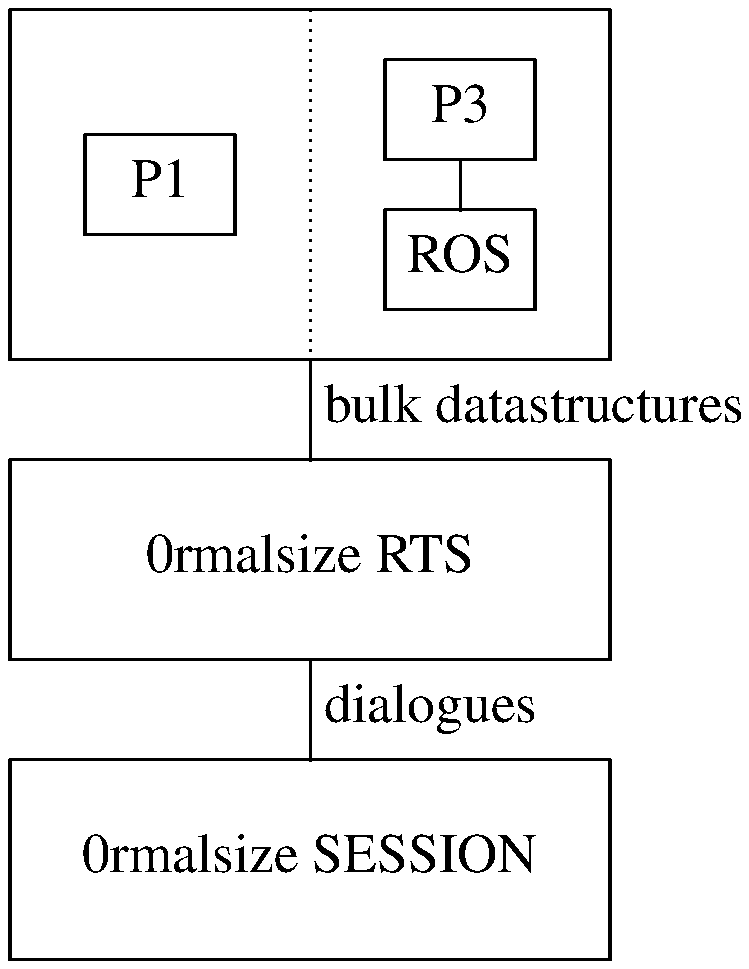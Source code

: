 .PS
.ps 20
## figure 2
boxwid = 4 * boxwid
boxht  = 2 * boxht
B1:	box height boxht*7/4
B2:	box with .n at (B1.s.x, B1.s.y-lineht) "\normalsize RTS"
B3:	box with .n at (B2.s.x, B2.s.y-lineht) "\normalsize SESSION"
	line dotted from B1.n to B1.s
	line from B1.s to B2.n "\ bulk datastructures" ljust
	line from B2.s to B3.n "\ dialogues" ljust
##
boxwid = boxwid / 4
boxht =	 boxht / 2
B1a:	box with .w at (B1.w.x+boxwid/2, B1.w.y) "P1"
B1b:	box with .ne at (B1.ne.x-boxwid/2, B1.n.y-boxht/2) "P3"
B1c:	box with .se at (B1.ne.x-boxwid/2, B1.s.y+boxht/2) "ROS"
	line from B1b.s to B1c.n
##
.PE
